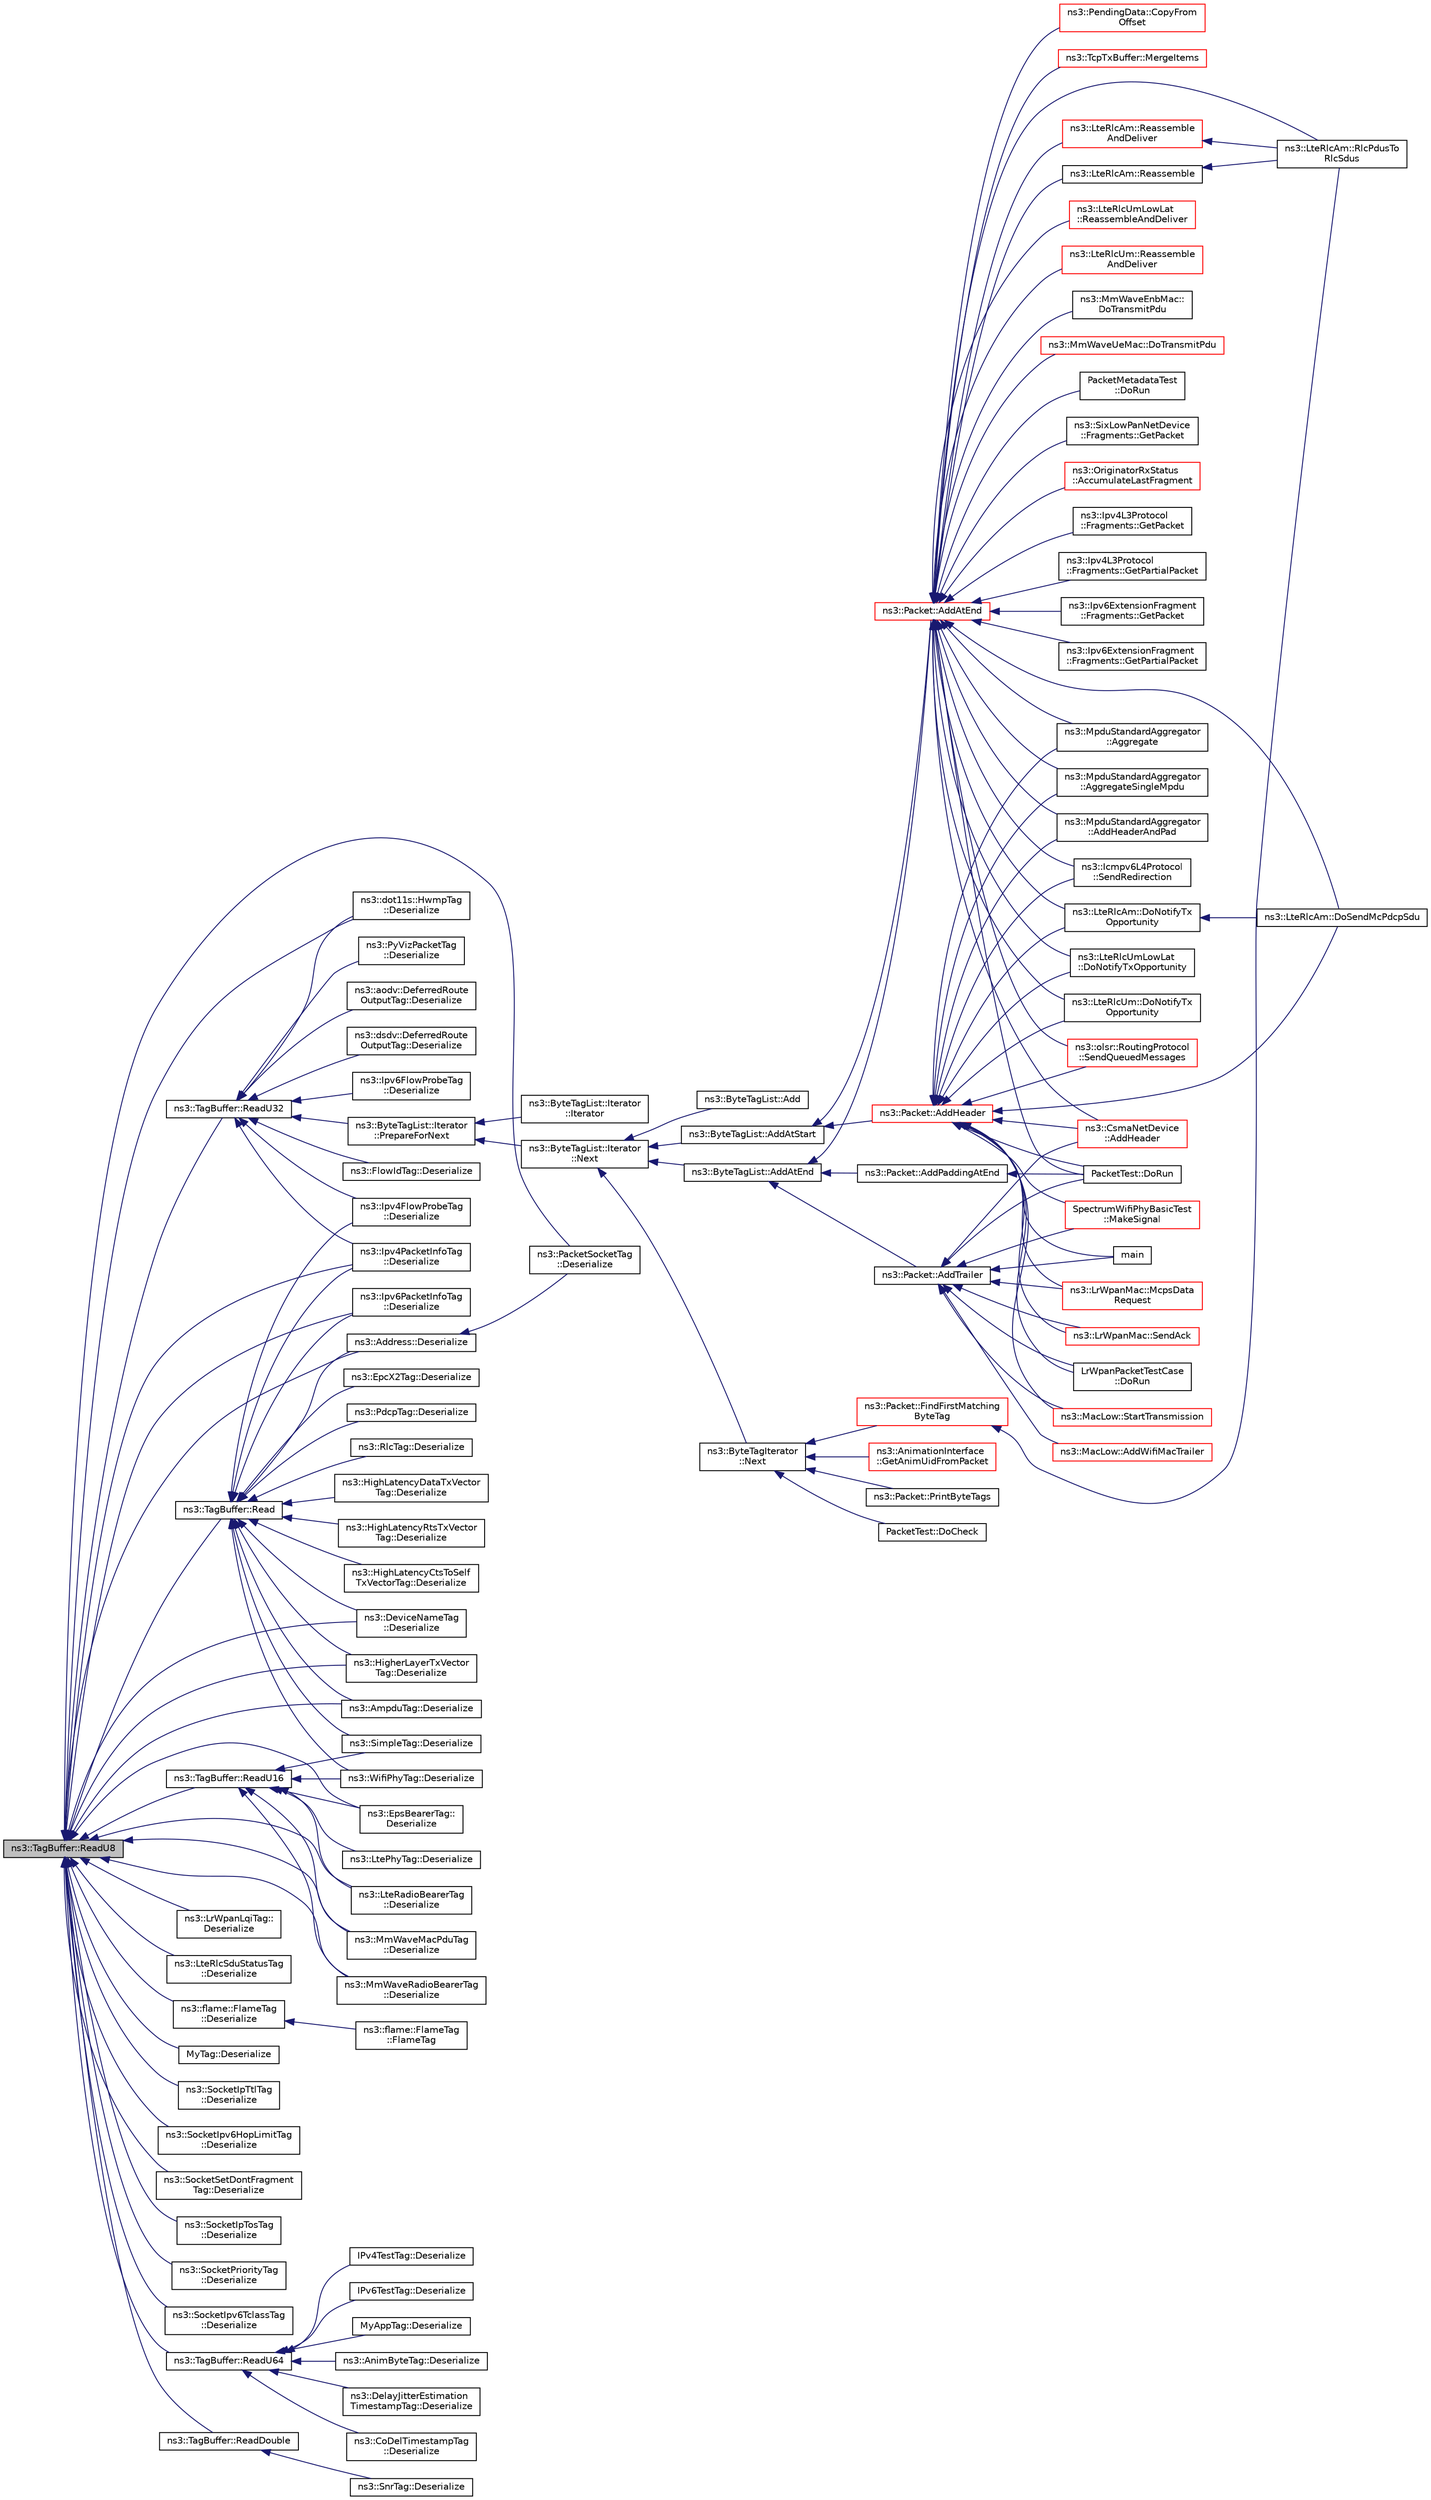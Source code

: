 digraph "ns3::TagBuffer::ReadU8"
{
  edge [fontname="Helvetica",fontsize="10",labelfontname="Helvetica",labelfontsize="10"];
  node [fontname="Helvetica",fontsize="10",shape=record];
  rankdir="LR";
  Node1 [label="ns3::TagBuffer::ReadU8",height=0.2,width=0.4,color="black", fillcolor="grey75", style="filled", fontcolor="black"];
  Node1 -> Node2 [dir="back",color="midnightblue",fontsize="10",style="solid"];
  Node2 [label="ns3::Ipv4PacketInfoTag\l::Deserialize",height=0.2,width=0.4,color="black", fillcolor="white", style="filled",URL="$db/dfe/classns3_1_1Ipv4PacketInfoTag.html#adba3c57ba7d242f8429b6e132192c116"];
  Node1 -> Node3 [dir="back",color="midnightblue",fontsize="10",style="solid"];
  Node3 [label="ns3::Ipv6PacketInfoTag\l::Deserialize",height=0.2,width=0.4,color="black", fillcolor="white", style="filled",URL="$d5/d5f/classns3_1_1Ipv6PacketInfoTag.html#ae9289d0e1dd8c8a59752c2b1eda1c4d4"];
  Node1 -> Node4 [dir="back",color="midnightblue",fontsize="10",style="solid"];
  Node4 [label="ns3::LrWpanLqiTag::\lDeserialize",height=0.2,width=0.4,color="black", fillcolor="white", style="filled",URL="$db/d60/classns3_1_1LrWpanLqiTag.html#ab1d7813528fabf71cb85877177a7f082"];
  Node1 -> Node5 [dir="back",color="midnightblue",fontsize="10",style="solid"];
  Node5 [label="ns3::EpsBearerTag::\lDeserialize",height=0.2,width=0.4,color="black", fillcolor="white", style="filled",URL="$d3/d49/classns3_1_1EpsBearerTag.html#a209325ccee104db41fd0aefa3940026e"];
  Node1 -> Node6 [dir="back",color="midnightblue",fontsize="10",style="solid"];
  Node6 [label="ns3::LteRadioBearerTag\l::Deserialize",height=0.2,width=0.4,color="black", fillcolor="white", style="filled",URL="$df/d42/classns3_1_1LteRadioBearerTag.html#a607a0ef05f2e897de3fe1c176f7a40ff"];
  Node1 -> Node7 [dir="back",color="midnightblue",fontsize="10",style="solid"];
  Node7 [label="ns3::LteRlcSduStatusTag\l::Deserialize",height=0.2,width=0.4,color="black", fillcolor="white", style="filled",URL="$dd/d4a/classns3_1_1LteRlcSduStatusTag.html#a82c4718b69f72c4562a81aa09295012e"];
  Node1 -> Node8 [dir="back",color="midnightblue",fontsize="10",style="solid"];
  Node8 [label="ns3::dot11s::HwmpTag\l::Deserialize",height=0.2,width=0.4,color="black", fillcolor="white", style="filled",URL="$da/d53/classns3_1_1dot11s_1_1HwmpTag.html#a51ba86c985a4be8985f8cfaf4a531ca2"];
  Node1 -> Node9 [dir="back",color="midnightblue",fontsize="10",style="solid"];
  Node9 [label="ns3::flame::FlameTag\l::Deserialize",height=0.2,width=0.4,color="black", fillcolor="white", style="filled",URL="$d6/d96/classns3_1_1flame_1_1FlameTag.html#a6c15b004176915696efcf8203de7f5fe"];
  Node9 -> Node10 [dir="back",color="midnightblue",fontsize="10",style="solid"];
  Node10 [label="ns3::flame::FlameTag\l::FlameTag",height=0.2,width=0.4,color="black", fillcolor="white", style="filled",URL="$d6/d96/classns3_1_1flame_1_1FlameTag.html#a8171674b5b485ebe1afc5030eec4100b"];
  Node1 -> Node11 [dir="back",color="midnightblue",fontsize="10",style="solid"];
  Node11 [label="ns3::MmWaveMacPduTag\l::Deserialize",height=0.2,width=0.4,color="black", fillcolor="white", style="filled",URL="$d6/d53/classns3_1_1MmWaveMacPduTag.html#a51071b86fa49d7b8b1cc80016f5c5a95"];
  Node1 -> Node12 [dir="back",color="midnightblue",fontsize="10",style="solid"];
  Node12 [label="ns3::MmWaveRadioBearerTag\l::Deserialize",height=0.2,width=0.4,color="black", fillcolor="white", style="filled",URL="$de/dbf/classns3_1_1MmWaveRadioBearerTag.html#a793304c327b0396635bebe55ee1aa225"];
  Node1 -> Node13 [dir="back",color="midnightblue",fontsize="10",style="solid"];
  Node13 [label="MyTag::Deserialize",height=0.2,width=0.4,color="black", fillcolor="white", style="filled",URL="$d6/d46/classMyTag.html#af4a0d71d8ab9ce5eff335cdc5fe69f91"];
  Node1 -> Node14 [dir="back",color="midnightblue",fontsize="10",style="solid"];
  Node14 [label="ns3::Address::Deserialize",height=0.2,width=0.4,color="black", fillcolor="white", style="filled",URL="$d2/d5f/classns3_1_1Address.html#ae17749a37c8e47b428e8ed77c383c2e2"];
  Node14 -> Node15 [dir="back",color="midnightblue",fontsize="10",style="solid"];
  Node15 [label="ns3::PacketSocketTag\l::Deserialize",height=0.2,width=0.4,color="black", fillcolor="white", style="filled",URL="$d7/de4/classns3_1_1PacketSocketTag.html#adbb985822134e35e1f516812b2b3e49e"];
  Node1 -> Node16 [dir="back",color="midnightblue",fontsize="10",style="solid"];
  Node16 [label="ns3::SocketIpTtlTag\l::Deserialize",height=0.2,width=0.4,color="black", fillcolor="white", style="filled",URL="$df/db8/classns3_1_1SocketIpTtlTag.html#a2d9053953f61f7856f1c7372bcfd025d"];
  Node1 -> Node17 [dir="back",color="midnightblue",fontsize="10",style="solid"];
  Node17 [label="ns3::SocketIpv6HopLimitTag\l::Deserialize",height=0.2,width=0.4,color="black", fillcolor="white", style="filled",URL="$d4/d48/classns3_1_1SocketIpv6HopLimitTag.html#a2196a3ea2298c4b0c1bf16b9fee36d07"];
  Node1 -> Node18 [dir="back",color="midnightblue",fontsize="10",style="solid"];
  Node18 [label="ns3::SocketSetDontFragment\lTag::Deserialize",height=0.2,width=0.4,color="black", fillcolor="white", style="filled",URL="$d1/dc5/classns3_1_1SocketSetDontFragmentTag.html#a99d3818dcd7408ec3d7dd69d375276a6"];
  Node1 -> Node19 [dir="back",color="midnightblue",fontsize="10",style="solid"];
  Node19 [label="ns3::SocketIpTosTag\l::Deserialize",height=0.2,width=0.4,color="black", fillcolor="white", style="filled",URL="$dd/dfb/classns3_1_1SocketIpTosTag.html#ac8e757859c0df22ed1aed601f635a7e8"];
  Node1 -> Node20 [dir="back",color="midnightblue",fontsize="10",style="solid"];
  Node20 [label="ns3::SocketPriorityTag\l::Deserialize",height=0.2,width=0.4,color="black", fillcolor="white", style="filled",URL="$da/d3d/classns3_1_1SocketPriorityTag.html#aad01112eaf8160798496ee7e1da4be5a"];
  Node1 -> Node21 [dir="back",color="midnightblue",fontsize="10",style="solid"];
  Node21 [label="ns3::SocketIpv6TclassTag\l::Deserialize",height=0.2,width=0.4,color="black", fillcolor="white", style="filled",URL="$d0/dbf/classns3_1_1SocketIpv6TclassTag.html#a3c2254bd1f1ee201a54e31eba611169f"];
  Node1 -> Node22 [dir="back",color="midnightblue",fontsize="10",style="solid"];
  Node22 [label="ns3::TagBuffer::ReadU64",height=0.2,width=0.4,color="black", fillcolor="white", style="filled",URL="$d6/ded/classns3_1_1TagBuffer.html#acfe6a8fddc8eec86949ab991fd801bbe"];
  Node22 -> Node23 [dir="back",color="midnightblue",fontsize="10",style="solid"];
  Node23 [label="IPv4TestTag::Deserialize",height=0.2,width=0.4,color="black", fillcolor="white", style="filled",URL="$d8/da0/classIPv4TestTag.html#ad92f20b05b7267ff72199c0efdfa19ad"];
  Node22 -> Node24 [dir="back",color="midnightblue",fontsize="10",style="solid"];
  Node24 [label="IPv6TestTag::Deserialize",height=0.2,width=0.4,color="black", fillcolor="white", style="filled",URL="$d3/d63/classIPv6TestTag.html#a526dea351ae6171dab24c809c189ebb1"];
  Node22 -> Node25 [dir="back",color="midnightblue",fontsize="10",style="solid"];
  Node25 [label="MyAppTag::Deserialize",height=0.2,width=0.4,color="black", fillcolor="white", style="filled",URL="$d9/d22/classMyAppTag.html#aba106ef3425a0f740fc02f9ca2eac67a"];
  Node22 -> Node26 [dir="back",color="midnightblue",fontsize="10",style="solid"];
  Node26 [label="ns3::AnimByteTag::Deserialize",height=0.2,width=0.4,color="black", fillcolor="white", style="filled",URL="$de/d1b/classns3_1_1AnimByteTag.html#a559897af13264a8c9b15ec430a96f4d0",tooltip="Deserialize function. "];
  Node22 -> Node27 [dir="back",color="midnightblue",fontsize="10",style="solid"];
  Node27 [label="ns3::DelayJitterEstimation\lTimestampTag::Deserialize",height=0.2,width=0.4,color="black", fillcolor="white", style="filled",URL="$d4/d6e/classns3_1_1DelayJitterEstimationTimestampTag.html#a30d366febfd7c00f87a9b2e5356b3135"];
  Node22 -> Node28 [dir="back",color="midnightblue",fontsize="10",style="solid"];
  Node28 [label="ns3::CoDelTimestampTag\l::Deserialize",height=0.2,width=0.4,color="black", fillcolor="white", style="filled",URL="$d2/d3a/classns3_1_1CoDelTimestampTag.html#a21a538953e30fe29989c190c69d725c5"];
  Node1 -> Node29 [dir="back",color="midnightblue",fontsize="10",style="solid"];
  Node29 [label="ns3::TagBuffer::ReadDouble",height=0.2,width=0.4,color="black", fillcolor="white", style="filled",URL="$d6/ded/classns3_1_1TagBuffer.html#a984f1c4c4e6d44564f4794d6a641169f"];
  Node29 -> Node30 [dir="back",color="midnightblue",fontsize="10",style="solid"];
  Node30 [label="ns3::SnrTag::Deserialize",height=0.2,width=0.4,color="black", fillcolor="white", style="filled",URL="$d3/d10/classns3_1_1SnrTag.html#ac5306895cd87efb944b4d19426292ed9"];
  Node1 -> Node31 [dir="back",color="midnightblue",fontsize="10",style="solid"];
  Node31 [label="ns3::TagBuffer::Read",height=0.2,width=0.4,color="black", fillcolor="white", style="filled",URL="$d6/ded/classns3_1_1TagBuffer.html#a1da2fae250eb24650a5e0169d9bf1997"];
  Node31 -> Node32 [dir="back",color="midnightblue",fontsize="10",style="solid"];
  Node32 [label="ns3::Ipv4FlowProbeTag\l::Deserialize",height=0.2,width=0.4,color="black", fillcolor="white", style="filled",URL="$d4/dfc/classns3_1_1Ipv4FlowProbeTag.html#a5deec6432e6924e3d57587a70426578f"];
  Node31 -> Node2 [dir="back",color="midnightblue",fontsize="10",style="solid"];
  Node31 -> Node3 [dir="back",color="midnightblue",fontsize="10",style="solid"];
  Node31 -> Node33 [dir="back",color="midnightblue",fontsize="10",style="solid"];
  Node33 [label="ns3::EpcX2Tag::Deserialize",height=0.2,width=0.4,color="black", fillcolor="white", style="filled",URL="$dd/d2e/classns3_1_1EpcX2Tag.html#a88b4e8d23280399c487bac59e623f0e2"];
  Node31 -> Node34 [dir="back",color="midnightblue",fontsize="10",style="solid"];
  Node34 [label="ns3::PdcpTag::Deserialize",height=0.2,width=0.4,color="black", fillcolor="white", style="filled",URL="$d9/d0f/classns3_1_1PdcpTag.html#ad4da9d15f9c3bfffe445fa2670d90060"];
  Node31 -> Node35 [dir="back",color="midnightblue",fontsize="10",style="solid"];
  Node35 [label="ns3::RlcTag::Deserialize",height=0.2,width=0.4,color="black", fillcolor="white", style="filled",URL="$df/d79/classns3_1_1RlcTag.html#a56612a38cae85bb77494aeeb337f6346"];
  Node31 -> Node14 [dir="back",color="midnightblue",fontsize="10",style="solid"];
  Node31 -> Node36 [dir="back",color="midnightblue",fontsize="10",style="solid"];
  Node36 [label="ns3::DeviceNameTag\l::Deserialize",height=0.2,width=0.4,color="black", fillcolor="white", style="filled",URL="$d1/db6/classns3_1_1DeviceNameTag.html#a4a07f0398eacffcd5170643822cc0c79"];
  Node31 -> Node37 [dir="back",color="midnightblue",fontsize="10",style="solid"];
  Node37 [label="ns3::SimpleTag::Deserialize",height=0.2,width=0.4,color="black", fillcolor="white", style="filled",URL="$d5/d8a/classns3_1_1SimpleTag.html#a794f63c51ab97cef29f81b01be377bc7"];
  Node31 -> Node38 [dir="back",color="midnightblue",fontsize="10",style="solid"];
  Node38 [label="ns3::HigherLayerTxVector\lTag::Deserialize",height=0.2,width=0.4,color="black", fillcolor="white", style="filled",URL="$d5/d3c/classns3_1_1HigherLayerTxVectorTag.html#ad095a66b9799cae9656432be76c273e6"];
  Node31 -> Node39 [dir="back",color="midnightblue",fontsize="10",style="solid"];
  Node39 [label="ns3::AmpduTag::Deserialize",height=0.2,width=0.4,color="black", fillcolor="white", style="filled",URL="$df/d26/classns3_1_1AmpduTag.html#aa9b9edcdae432bde2a2af250918d195e"];
  Node31 -> Node40 [dir="back",color="midnightblue",fontsize="10",style="solid"];
  Node40 [label="ns3::WifiPhyTag::Deserialize",height=0.2,width=0.4,color="black", fillcolor="white", style="filled",URL="$d7/d6f/classns3_1_1WifiPhyTag.html#ac322c694a0a18c141f63086c34589b0a"];
  Node31 -> Node41 [dir="back",color="midnightblue",fontsize="10",style="solid"];
  Node41 [label="ns3::HighLatencyDataTxVector\lTag::Deserialize",height=0.2,width=0.4,color="black", fillcolor="white", style="filled",URL="$db/dd4/classns3_1_1HighLatencyDataTxVectorTag.html#aee07c6933de3e8f5962fd1f94d44d716"];
  Node31 -> Node42 [dir="back",color="midnightblue",fontsize="10",style="solid"];
  Node42 [label="ns3::HighLatencyRtsTxVector\lTag::Deserialize",height=0.2,width=0.4,color="black", fillcolor="white", style="filled",URL="$dd/da6/classns3_1_1HighLatencyRtsTxVectorTag.html#a90589fca46c96ce6c1ddd9b43b2cbea3"];
  Node31 -> Node43 [dir="back",color="midnightblue",fontsize="10",style="solid"];
  Node43 [label="ns3::HighLatencyCtsToSelf\lTxVectorTag::Deserialize",height=0.2,width=0.4,color="black", fillcolor="white", style="filled",URL="$d4/d8f/classns3_1_1HighLatencyCtsToSelfTxVectorTag.html#ac1bef898136527573fb83ea7a2b37333"];
  Node1 -> Node44 [dir="back",color="midnightblue",fontsize="10",style="solid"];
  Node44 [label="ns3::TagBuffer::ReadU16",height=0.2,width=0.4,color="black", fillcolor="white", style="filled",URL="$d6/ded/classns3_1_1TagBuffer.html#a2dae8685da35b22191117b513218bfa6"];
  Node44 -> Node5 [dir="back",color="midnightblue",fontsize="10",style="solid"];
  Node44 -> Node45 [dir="back",color="midnightblue",fontsize="10",style="solid"];
  Node45 [label="ns3::LtePhyTag::Deserialize",height=0.2,width=0.4,color="black", fillcolor="white", style="filled",URL="$d1/d19/classns3_1_1LtePhyTag.html#af1dcc2003e4d725097bfa0217af8f134"];
  Node44 -> Node6 [dir="back",color="midnightblue",fontsize="10",style="solid"];
  Node44 -> Node11 [dir="back",color="midnightblue",fontsize="10",style="solid"];
  Node44 -> Node12 [dir="back",color="midnightblue",fontsize="10",style="solid"];
  Node44 -> Node37 [dir="back",color="midnightblue",fontsize="10",style="solid"];
  Node44 -> Node40 [dir="back",color="midnightblue",fontsize="10",style="solid"];
  Node1 -> Node46 [dir="back",color="midnightblue",fontsize="10",style="solid"];
  Node46 [label="ns3::TagBuffer::ReadU32",height=0.2,width=0.4,color="black", fillcolor="white", style="filled",URL="$d6/ded/classns3_1_1TagBuffer.html#a6b1c1414efc7cf8ea6a3f682c3e27663"];
  Node46 -> Node47 [dir="back",color="midnightblue",fontsize="10",style="solid"];
  Node47 [label="ns3::aodv::DeferredRoute\lOutputTag::Deserialize",height=0.2,width=0.4,color="black", fillcolor="white", style="filled",URL="$d7/d0f/classns3_1_1aodv_1_1DeferredRouteOutputTag.html#aa6d8461b075f582d5641e07ac078ea4b"];
  Node46 -> Node48 [dir="back",color="midnightblue",fontsize="10",style="solid"];
  Node48 [label="ns3::dsdv::DeferredRoute\lOutputTag::Deserialize",height=0.2,width=0.4,color="black", fillcolor="white", style="filled",URL="$da/d5d/structns3_1_1dsdv_1_1DeferredRouteOutputTag.html#aef933f625f047bb6be8f714d3609cdb5"];
  Node46 -> Node32 [dir="back",color="midnightblue",fontsize="10",style="solid"];
  Node46 -> Node49 [dir="back",color="midnightblue",fontsize="10",style="solid"];
  Node49 [label="ns3::Ipv6FlowProbeTag\l::Deserialize",height=0.2,width=0.4,color="black", fillcolor="white", style="filled",URL="$d8/d24/classns3_1_1Ipv6FlowProbeTag.html#acfa330d5924d362c38e0f3fdfc33b84b"];
  Node46 -> Node2 [dir="back",color="midnightblue",fontsize="10",style="solid"];
  Node46 -> Node8 [dir="back",color="midnightblue",fontsize="10",style="solid"];
  Node46 -> Node50 [dir="back",color="midnightblue",fontsize="10",style="solid"];
  Node50 [label="ns3::ByteTagList::Iterator\l::PrepareForNext",height=0.2,width=0.4,color="black", fillcolor="white", style="filled",URL="$de/dc7/classns3_1_1ByteTagList_1_1Iterator.html#afeebeb2923b6d7d908b0868d9e4750e5",tooltip="Prepare the iterator for the next tag. "];
  Node50 -> Node51 [dir="back",color="midnightblue",fontsize="10",style="solid"];
  Node51 [label="ns3::ByteTagList::Iterator\l::Next",height=0.2,width=0.4,color="black", fillcolor="white", style="filled",URL="$de/dc7/classns3_1_1ByteTagList_1_1Iterator.html#af521864d800baab1d9c5262f59ce4433",tooltip="Returns the next Item from the ByteTagList. "];
  Node51 -> Node52 [dir="back",color="midnightblue",fontsize="10",style="solid"];
  Node52 [label="ns3::ByteTagList::Add",height=0.2,width=0.4,color="black", fillcolor="white", style="filled",URL="$dd/d64/classns3_1_1ByteTagList.html#ae8852ea2777b455d7ec4f370c864d686"];
  Node51 -> Node53 [dir="back",color="midnightblue",fontsize="10",style="solid"];
  Node53 [label="ns3::ByteTagList::AddAtEnd",height=0.2,width=0.4,color="black", fillcolor="white", style="filled",URL="$dd/d64/classns3_1_1ByteTagList.html#a0d8aa9cf6aaf856eb08d4f4a01f38446"];
  Node53 -> Node54 [dir="back",color="midnightblue",fontsize="10",style="solid"];
  Node54 [label="ns3::Packet::AddTrailer",height=0.2,width=0.4,color="black", fillcolor="white", style="filled",URL="$dd/d7a/classns3_1_1Packet.html#ae26b490c30ae5bc98be5181ec6e06db8",tooltip="Add trailer to this packet. "];
  Node54 -> Node55 [dir="back",color="midnightblue",fontsize="10",style="solid"];
  Node55 [label="ns3::CsmaNetDevice\l::AddHeader",height=0.2,width=0.4,color="red", fillcolor="white", style="filled",URL="$d4/df2/classns3_1_1CsmaNetDevice.html#a736bf6ce5851ace677f8fc693a92855c"];
  Node54 -> Node56 [dir="back",color="midnightblue",fontsize="10",style="solid"];
  Node56 [label="main",height=0.2,width=0.4,color="black", fillcolor="white", style="filled",URL="$d4/d3b/lr-wpan-packet-print_8cc.html#a0ddf1224851353fc92bfbff6f499fa97"];
  Node54 -> Node57 [dir="back",color="midnightblue",fontsize="10",style="solid"];
  Node57 [label="ns3::LrWpanMac::McpsData\lRequest",height=0.2,width=0.4,color="red", fillcolor="white", style="filled",URL="$db/d57/classns3_1_1LrWpanMac.html#acb3f2c60655d459aeb85b20536d1f7ce"];
  Node54 -> Node58 [dir="back",color="midnightblue",fontsize="10",style="solid"];
  Node58 [label="ns3::LrWpanMac::SendAck",height=0.2,width=0.4,color="red", fillcolor="white", style="filled",URL="$db/d57/classns3_1_1LrWpanMac.html#afdf2ca2fc6e15fbb1767720607a101f8"];
  Node54 -> Node59 [dir="back",color="midnightblue",fontsize="10",style="solid"];
  Node59 [label="LrWpanPacketTestCase\l::DoRun",height=0.2,width=0.4,color="black", fillcolor="white", style="filled",URL="$dc/d38/classLrWpanPacketTestCase.html#ae85f64d48a71983a4a43f49e5571546a",tooltip="Implementation to actually run this TestCase. "];
  Node54 -> Node60 [dir="back",color="midnightblue",fontsize="10",style="solid"];
  Node60 [label="PacketTest::DoRun",height=0.2,width=0.4,color="black", fillcolor="white", style="filled",URL="$db/d9f/classPacketTest.html#a2f4d69aa1b21616ea14efd54fee55da2",tooltip="Implementation to actually run this TestCase. "];
  Node54 -> Node61 [dir="back",color="midnightblue",fontsize="10",style="solid"];
  Node61 [label="ns3::MacLow::StartTransmission",height=0.2,width=0.4,color="red", fillcolor="white", style="filled",URL="$d3/da6/classns3_1_1MacLow.html#a3d13643c758e213041f8389c1041074b"];
  Node54 -> Node62 [dir="back",color="midnightblue",fontsize="10",style="solid"];
  Node62 [label="ns3::MacLow::AddWifiMacTrailer",height=0.2,width=0.4,color="red", fillcolor="white", style="filled",URL="$d3/da6/classns3_1_1MacLow.html#acaafc67755f16f347e9161310d71e3ef"];
  Node54 -> Node63 [dir="back",color="midnightblue",fontsize="10",style="solid"];
  Node63 [label="SpectrumWifiPhyBasicTest\l::MakeSignal",height=0.2,width=0.4,color="red", fillcolor="white", style="filled",URL="$df/d29/classSpectrumWifiPhyBasicTest.html#a131420d781cf323bd84a848053a2fa6e"];
  Node53 -> Node64 [dir="back",color="midnightblue",fontsize="10",style="solid"];
  Node64 [label="ns3::Packet::AddAtEnd",height=0.2,width=0.4,color="red", fillcolor="white", style="filled",URL="$dd/d7a/classns3_1_1Packet.html#a14ec3d4250b425468764de58f5837b6b",tooltip="Concatenate the input packet at the end of the current packet. "];
  Node64 -> Node55 [dir="back",color="midnightblue",fontsize="10",style="solid"];
  Node64 -> Node65 [dir="back",color="midnightblue",fontsize="10",style="solid"];
  Node65 [label="ns3::Icmpv6L4Protocol\l::SendRedirection",height=0.2,width=0.4,color="black", fillcolor="white", style="filled",URL="$d7/d1d/classns3_1_1Icmpv6L4Protocol.html#a775f19603b15e25f287f54096a3f26cb",tooltip="Send an ICMPv6 Redirection. "];
  Node64 -> Node66 [dir="back",color="midnightblue",fontsize="10",style="solid"];
  Node66 [label="ns3::Ipv4L3Protocol\l::Fragments::GetPacket",height=0.2,width=0.4,color="black", fillcolor="white", style="filled",URL="$de/db3/classns3_1_1Ipv4L3Protocol_1_1Fragments.html#ab4a808c6dc768ccee3b49c829085f92a",tooltip="Get the entire packet. "];
  Node64 -> Node67 [dir="back",color="midnightblue",fontsize="10",style="solid"];
  Node67 [label="ns3::Ipv4L3Protocol\l::Fragments::GetPartialPacket",height=0.2,width=0.4,color="black", fillcolor="white", style="filled",URL="$de/db3/classns3_1_1Ipv4L3Protocol_1_1Fragments.html#a7fd8b69e913c1326a37a13a4ea8deebc",tooltip="Get the complete part of the packet. "];
  Node64 -> Node68 [dir="back",color="midnightblue",fontsize="10",style="solid"];
  Node68 [label="ns3::Ipv6ExtensionFragment\l::Fragments::GetPacket",height=0.2,width=0.4,color="black", fillcolor="white", style="filled",URL="$d6/d8c/classns3_1_1Ipv6ExtensionFragment_1_1Fragments.html#a2c3a522898b3635c59ed50e91826ae91",tooltip="Get the entire packet. "];
  Node64 -> Node69 [dir="back",color="midnightblue",fontsize="10",style="solid"];
  Node69 [label="ns3::Ipv6ExtensionFragment\l::Fragments::GetPartialPacket",height=0.2,width=0.4,color="black", fillcolor="white", style="filled",URL="$d6/d8c/classns3_1_1Ipv6ExtensionFragment_1_1Fragments.html#aa3e7ed0d1458526ff565403b1b8e4285",tooltip="Get the packet parts so far received. "];
  Node64 -> Node70 [dir="back",color="midnightblue",fontsize="10",style="solid"];
  Node70 [label="ns3::PendingData::CopyFrom\lOffset",height=0.2,width=0.4,color="red", fillcolor="white", style="filled",URL="$dd/d9e/classns3_1_1PendingData.html#ab04639a5fcb15f47daa91c071f5cdfd2",tooltip="Copy data starting from a give offset. "];
  Node64 -> Node71 [dir="back",color="midnightblue",fontsize="10",style="solid"];
  Node71 [label="ns3::TcpTxBuffer::MergeItems",height=0.2,width=0.4,color="red", fillcolor="white", style="filled",URL="$d9/d1d/classns3_1_1TcpTxBuffer.html#aee57c32104926f7d4bfdeb12f05a6db1",tooltip="Merge two TcpTxItem. "];
  Node64 -> Node72 [dir="back",color="midnightblue",fontsize="10",style="solid"];
  Node72 [label="ns3::LteRlcAm::DoNotifyTx\lOpportunity",height=0.2,width=0.4,color="black", fillcolor="white", style="filled",URL="$d0/d4c/classns3_1_1LteRlcAm.html#a3ab44d9541efaa52821f93075eb769f1"];
  Node72 -> Node73 [dir="back",color="midnightblue",fontsize="10",style="solid"];
  Node73 [label="ns3::LteRlcAm::DoSendMcPdcpSdu",height=0.2,width=0.4,color="black", fillcolor="white", style="filled",URL="$d0/d4c/classns3_1_1LteRlcAm.html#a82f906888a397ccda58483840418c7e8"];
  Node64 -> Node74 [dir="back",color="midnightblue",fontsize="10",style="solid"];
  Node74 [label="ns3::LteRlcAm::Reassemble\lAndDeliver",height=0.2,width=0.4,color="red", fillcolor="white", style="filled",URL="$d0/d4c/classns3_1_1LteRlcAm.html#ada1201339d0a54e50adc27b09d3c5c1e"];
  Node74 -> Node75 [dir="back",color="midnightblue",fontsize="10",style="solid"];
  Node75 [label="ns3::LteRlcAm::RlcPdusTo\lRlcSdus",height=0.2,width=0.4,color="black", fillcolor="white", style="filled",URL="$d0/d4c/classns3_1_1LteRlcAm.html#a5ea384363b8fa99b66f9eaad80edc2cc"];
  Node64 -> Node73 [dir="back",color="midnightblue",fontsize="10",style="solid"];
  Node64 -> Node76 [dir="back",color="midnightblue",fontsize="10",style="solid"];
  Node76 [label="ns3::LteRlcAm::Reassemble",height=0.2,width=0.4,color="black", fillcolor="white", style="filled",URL="$d0/d4c/classns3_1_1LteRlcAm.html#a5ea384eb8654434de22432e79ee60364"];
  Node76 -> Node75 [dir="back",color="midnightblue",fontsize="10",style="solid"];
  Node64 -> Node75 [dir="back",color="midnightblue",fontsize="10",style="solid"];
  Node64 -> Node77 [dir="back",color="midnightblue",fontsize="10",style="solid"];
  Node77 [label="ns3::LteRlcUmLowLat\l::DoNotifyTxOpportunity",height=0.2,width=0.4,color="black", fillcolor="white", style="filled",URL="$dd/df9/classns3_1_1LteRlcUmLowLat.html#a7a317025c0a1ff42852387b6665fee30"];
  Node64 -> Node78 [dir="back",color="midnightblue",fontsize="10",style="solid"];
  Node78 [label="ns3::LteRlcUmLowLat\l::ReassembleAndDeliver",height=0.2,width=0.4,color="red", fillcolor="white", style="filled",URL="$dd/df9/classns3_1_1LteRlcUmLowLat.html#a73c311a5f9cb06e61282da24f875bb29"];
  Node64 -> Node79 [dir="back",color="midnightblue",fontsize="10",style="solid"];
  Node79 [label="ns3::LteRlcUm::DoNotifyTx\lOpportunity",height=0.2,width=0.4,color="black", fillcolor="white", style="filled",URL="$db/d49/classns3_1_1LteRlcUm.html#a54a1abae2b97a8a060bc42b6abbf3af4"];
  Node64 -> Node80 [dir="back",color="midnightblue",fontsize="10",style="solid"];
  Node80 [label="ns3::LteRlcUm::Reassemble\lAndDeliver",height=0.2,width=0.4,color="red", fillcolor="white", style="filled",URL="$db/d49/classns3_1_1LteRlcUm.html#a103ba1e3d14eb2604a44d1bef7fe7cb7"];
  Node64 -> Node81 [dir="back",color="midnightblue",fontsize="10",style="solid"];
  Node81 [label="ns3::MmWaveEnbMac::\lDoTransmitPdu",height=0.2,width=0.4,color="black", fillcolor="white", style="filled",URL="$d5/dcd/classns3_1_1MmWaveEnbMac.html#a71a93e997a6016541b33e26998562226"];
  Node64 -> Node82 [dir="back",color="midnightblue",fontsize="10",style="solid"];
  Node82 [label="ns3::MmWaveUeMac::DoTransmitPdu",height=0.2,width=0.4,color="red", fillcolor="white", style="filled",URL="$d7/d84/classns3_1_1MmWaveUeMac.html#a5f228598aabf0c6cd61b6fad018512fe"];
  Node64 -> Node83 [dir="back",color="midnightblue",fontsize="10",style="solid"];
  Node83 [label="PacketMetadataTest\l::DoRun",height=0.2,width=0.4,color="black", fillcolor="white", style="filled",URL="$da/d30/classPacketMetadataTest.html#a5157cf5ecf0e631ad2a70c61375ebfc3",tooltip="Implementation to actually run this TestCase. "];
  Node64 -> Node60 [dir="back",color="midnightblue",fontsize="10",style="solid"];
  Node64 -> Node84 [dir="back",color="midnightblue",fontsize="10",style="solid"];
  Node84 [label="ns3::olsr::RoutingProtocol\l::SendQueuedMessages",height=0.2,width=0.4,color="red", fillcolor="white", style="filled",URL="$d6/dbb/classns3_1_1olsr_1_1RoutingProtocol.html#a0ee7494c6ac857210f7f12d40d39e349",tooltip="Creates as many OLSR packets as needed in order to send all buffered OLSR messages. "];
  Node64 -> Node85 [dir="back",color="midnightblue",fontsize="10",style="solid"];
  Node85 [label="ns3::SixLowPanNetDevice\l::Fragments::GetPacket",height=0.2,width=0.4,color="black", fillcolor="white", style="filled",URL="$d1/d49/classns3_1_1SixLowPanNetDevice_1_1Fragments.html#a9df693069547cc25cde64f97f5ad2a62",tooltip="Get the entire packet. "];
  Node64 -> Node86 [dir="back",color="midnightblue",fontsize="10",style="solid"];
  Node86 [label="ns3::OriginatorRxStatus\l::AccumulateLastFragment",height=0.2,width=0.4,color="red", fillcolor="white", style="filled",URL="$d6/d7e/classns3_1_1OriginatorRxStatus.html#a59c38c4a21335b5e82da00fdb0561af0"];
  Node64 -> Node87 [dir="back",color="midnightblue",fontsize="10",style="solid"];
  Node87 [label="ns3::MpduStandardAggregator\l::Aggregate",height=0.2,width=0.4,color="black", fillcolor="white", style="filled",URL="$d4/d25/classns3_1_1MpduStandardAggregator.html#ae8df5366479ace23f603e772a32721dc"];
  Node64 -> Node88 [dir="back",color="midnightblue",fontsize="10",style="solid"];
  Node88 [label="ns3::MpduStandardAggregator\l::AggregateSingleMpdu",height=0.2,width=0.4,color="black", fillcolor="white", style="filled",URL="$d4/d25/classns3_1_1MpduStandardAggregator.html#a8ae46f2c643b8b39b31c28875db10372"];
  Node64 -> Node89 [dir="back",color="midnightblue",fontsize="10",style="solid"];
  Node89 [label="ns3::MpduStandardAggregator\l::AddHeaderAndPad",height=0.2,width=0.4,color="black", fillcolor="white", style="filled",URL="$d4/d25/classns3_1_1MpduStandardAggregator.html#a20f9b233d444b85d4ed22b622dbc3bcd"];
  Node53 -> Node90 [dir="back",color="midnightblue",fontsize="10",style="solid"];
  Node90 [label="ns3::Packet::AddPaddingAtEnd",height=0.2,width=0.4,color="black", fillcolor="white", style="filled",URL="$dd/d7a/classns3_1_1Packet.html#ae964f1fcfd496c6c0db1b73f27e78530",tooltip="Add a zero-filled padding to the packet. "];
  Node90 -> Node60 [dir="back",color="midnightblue",fontsize="10",style="solid"];
  Node51 -> Node91 [dir="back",color="midnightblue",fontsize="10",style="solid"];
  Node91 [label="ns3::ByteTagList::AddAtStart",height=0.2,width=0.4,color="black", fillcolor="white", style="filled",URL="$dd/d64/classns3_1_1ByteTagList.html#acb4563fbe4299c55af41ba7a166b71d5"];
  Node91 -> Node92 [dir="back",color="midnightblue",fontsize="10",style="solid"];
  Node92 [label="ns3::Packet::AddHeader",height=0.2,width=0.4,color="red", fillcolor="white", style="filled",URL="$dd/d7a/classns3_1_1Packet.html#a465108c595a0bc592095cbcab1832ed8",tooltip="Add header to this packet. "];
  Node92 -> Node55 [dir="back",color="midnightblue",fontsize="10",style="solid"];
  Node92 -> Node65 [dir="back",color="midnightblue",fontsize="10",style="solid"];
  Node92 -> Node56 [dir="back",color="midnightblue",fontsize="10",style="solid"];
  Node92 -> Node57 [dir="back",color="midnightblue",fontsize="10",style="solid"];
  Node92 -> Node58 [dir="back",color="midnightblue",fontsize="10",style="solid"];
  Node92 -> Node59 [dir="back",color="midnightblue",fontsize="10",style="solid"];
  Node92 -> Node72 [dir="back",color="midnightblue",fontsize="10",style="solid"];
  Node92 -> Node73 [dir="back",color="midnightblue",fontsize="10",style="solid"];
  Node92 -> Node77 [dir="back",color="midnightblue",fontsize="10",style="solid"];
  Node92 -> Node79 [dir="back",color="midnightblue",fontsize="10",style="solid"];
  Node92 -> Node60 [dir="back",color="midnightblue",fontsize="10",style="solid"];
  Node92 -> Node84 [dir="back",color="midnightblue",fontsize="10",style="solid"];
  Node92 -> Node61 [dir="back",color="midnightblue",fontsize="10",style="solid"];
  Node92 -> Node87 [dir="back",color="midnightblue",fontsize="10",style="solid"];
  Node92 -> Node88 [dir="back",color="midnightblue",fontsize="10",style="solid"];
  Node92 -> Node89 [dir="back",color="midnightblue",fontsize="10",style="solid"];
  Node92 -> Node63 [dir="back",color="midnightblue",fontsize="10",style="solid"];
  Node91 -> Node64 [dir="back",color="midnightblue",fontsize="10",style="solid"];
  Node51 -> Node93 [dir="back",color="midnightblue",fontsize="10",style="solid"];
  Node93 [label="ns3::ByteTagIterator\l::Next",height=0.2,width=0.4,color="black", fillcolor="white", style="filled",URL="$d4/ddd/classns3_1_1ByteTagIterator.html#af2fa25a08fe0a868ab051e3c4bfcad01"];
  Node93 -> Node94 [dir="back",color="midnightblue",fontsize="10",style="solid"];
  Node94 [label="ns3::AnimationInterface\l::GetAnimUidFromPacket",height=0.2,width=0.4,color="red", fillcolor="white", style="filled",URL="$d6/d1a/classns3_1_1AnimationInterface.html#a18e6a184ccd7dee800bf734f8adc818c"];
  Node93 -> Node95 [dir="back",color="midnightblue",fontsize="10",style="solid"];
  Node95 [label="ns3::Packet::PrintByteTags",height=0.2,width=0.4,color="black", fillcolor="white", style="filled",URL="$dd/d7a/classns3_1_1Packet.html#af3766d81feb51b754cb036526c2f4366",tooltip="Iterate over the byte tags present in this packet, and invoke the Print method of each tag stored in ..."];
  Node93 -> Node96 [dir="back",color="midnightblue",fontsize="10",style="solid"];
  Node96 [label="ns3::Packet::FindFirstMatching\lByteTag",height=0.2,width=0.4,color="red", fillcolor="white", style="filled",URL="$dd/d7a/classns3_1_1Packet.html#a2e1403c2411495827012fe000823c16a",tooltip="Finds the first tag matching the parameter Tag type. "];
  Node96 -> Node75 [dir="back",color="midnightblue",fontsize="10",style="solid"];
  Node93 -> Node97 [dir="back",color="midnightblue",fontsize="10",style="solid"];
  Node97 [label="PacketTest::DoCheck",height=0.2,width=0.4,color="black", fillcolor="white", style="filled",URL="$db/d9f/classPacketTest.html#a8bfedb5c3b60f014e305a87701e73797"];
  Node50 -> Node98 [dir="back",color="midnightblue",fontsize="10",style="solid"];
  Node98 [label="ns3::ByteTagList::Iterator\l::Iterator",height=0.2,width=0.4,color="black", fillcolor="white", style="filled",URL="$de/dc7/classns3_1_1ByteTagList_1_1Iterator.html#ab9031b4aef2a032095f3bf38cd507255",tooltip="Constructor. "];
  Node46 -> Node99 [dir="back",color="midnightblue",fontsize="10",style="solid"];
  Node99 [label="ns3::FlowIdTag::Deserialize",height=0.2,width=0.4,color="black", fillcolor="white", style="filled",URL="$d4/ddf/classns3_1_1FlowIdTag.html#a9f5e7dc6adcb186da2e0313f26f27277"];
  Node46 -> Node100 [dir="back",color="midnightblue",fontsize="10",style="solid"];
  Node100 [label="ns3::PyVizPacketTag\l::Deserialize",height=0.2,width=0.4,color="black", fillcolor="white", style="filled",URL="$d2/d8e/structns3_1_1PyVizPacketTag.html#adae432b767eaa906180931cf739e2424"];
  Node1 -> Node15 [dir="back",color="midnightblue",fontsize="10",style="solid"];
  Node1 -> Node36 [dir="back",color="midnightblue",fontsize="10",style="solid"];
  Node1 -> Node38 [dir="back",color="midnightblue",fontsize="10",style="solid"];
  Node1 -> Node39 [dir="back",color="midnightblue",fontsize="10",style="solid"];
}
